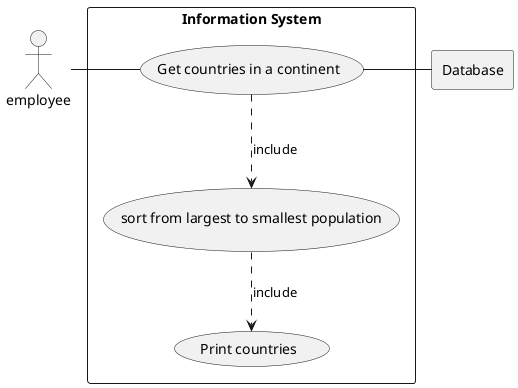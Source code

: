 @startuml
'https://plantuml.com/sequence-diagram

actor e as "employee"

rectangle Database

rectangle "Information System"{
    usecase uc1 as "Get countries in a continent"
    usecase uc1a as "sort from largest to smallest population"
    usecase uc1b as "Print countries"

    e - uc1
    uc1 ..> uc1a : include
    uc1a ..> uc1b : include
    uc1 - Database

}

@enduml